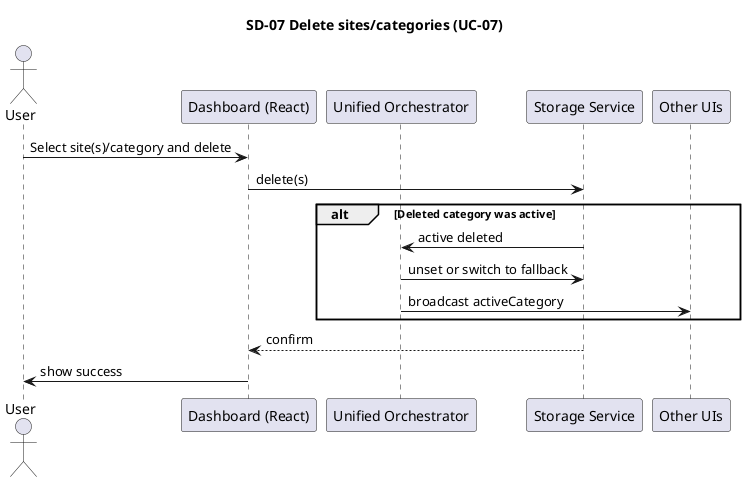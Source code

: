 @startuml
title SD-07 Delete sites/categories (UC-07)
actor User
participant "Dashboard (React)" as Dashboard
participant "Unified Orchestrator" as Orchestrator
participant "Storage Service" as Storage

User -> Dashboard: Select site(s)/category and delete
Dashboard -> Storage: delete(s)
alt Deleted category was active
  Storage -> Orchestrator: active deleted
  Orchestrator -> Storage: unset or switch to fallback
  Orchestrator -> "Other UIs" as UIs: broadcast activeCategory
end
Storage --> Dashboard: confirm
Dashboard -> User: show success
@enduml

